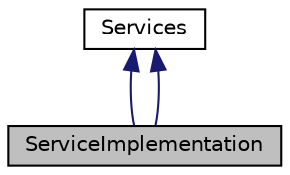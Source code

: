 digraph "ServiceImplementation"
{
  edge [fontname="Helvetica",fontsize="10",labelfontname="Helvetica",labelfontsize="10"];
  node [fontname="Helvetica",fontsize="10",shape=record];
  Node1 [label="ServiceImplementation",height=0.2,width=0.4,color="black", fillcolor="grey75", style="filled", fontcolor="black"];
  Node2 -> Node1 [dir="back",color="midnightblue",fontsize="10",style="solid",fontname="Helvetica"];
  Node2 [label="Services",height=0.2,width=0.4,color="black", fillcolor="white", style="filled",URL="$class_services.html"];
  Node2 -> Node1 [dir="back",color="midnightblue",fontsize="10",style="solid",fontname="Helvetica"];
}

